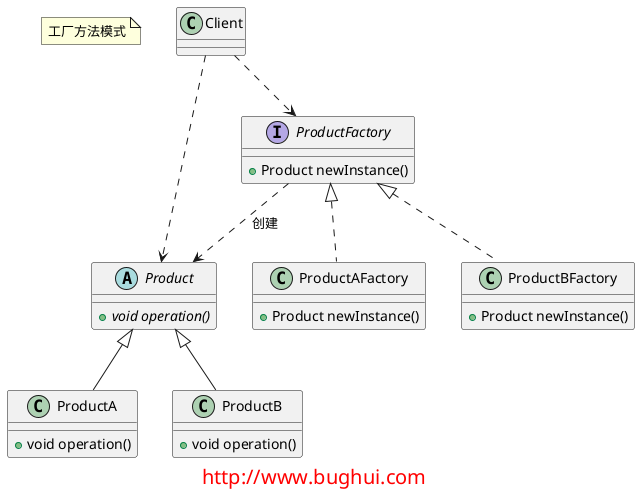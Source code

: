@startuml

note "工厂方法模式" as name

abstract class Product{
    + {abstract} void operation()
}

class ProductA extends Product{
    + void operation()
}

class ProductB extends Product{
    + void operation()
}

interface ProductFactory{
    + Product newInstance()
}

class ProductAFactory implements ProductFactory{
    + Product newInstance()
}

class ProductBFactory implements ProductFactory{
    + Product newInstance()
}


ProductFactory ..> Product : 创建

class Client{
}

Client ..> ProductFactory
Client ..> Product

footer
<font size="20" color="red">http://www.bughui.com</font>
endfooter

@enduml